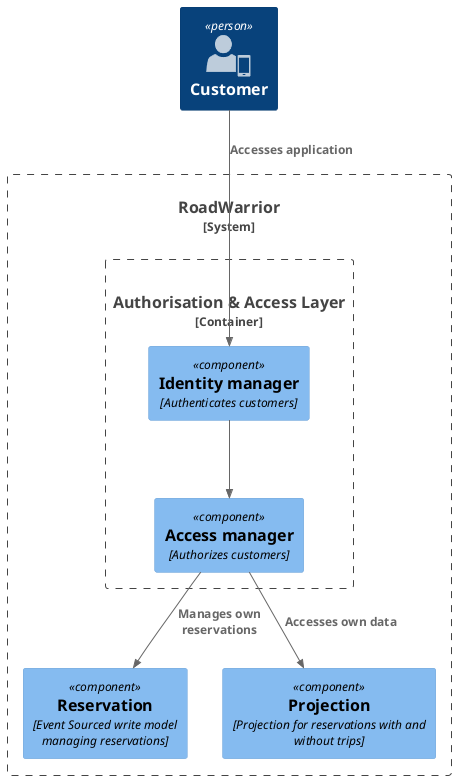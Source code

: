 @startuml
!include <c4/C4_Component.puml>
!include <office/Users/mobile_user.puml>

SHOW_PERSON_SPRITE("mobile_user")

Person(customer, "Customer")

System_Boundary(roadwarrior, "RoadWarrior") {

    Container_Boundary(acl_customer, "Authorisation & Access Layer", "Controls access to customer owned content") {
        Component(identity, "Identity manager", "Authenticates customers")
        Component(access, "Access manager", "Authorizes customers")
    }

    Component(reservation, "Reservation", "Event Sourced write model managing reservations")
    Component(projection, "Projection", "Projection for reservations with and without trips")
}

Rel(customer, identity, "Accesses application")
Rel(identity, access, " ")
Rel(access, reservation, "Manages own reservations")
Rel(access, projection, "Accesses own data")

@enduml
